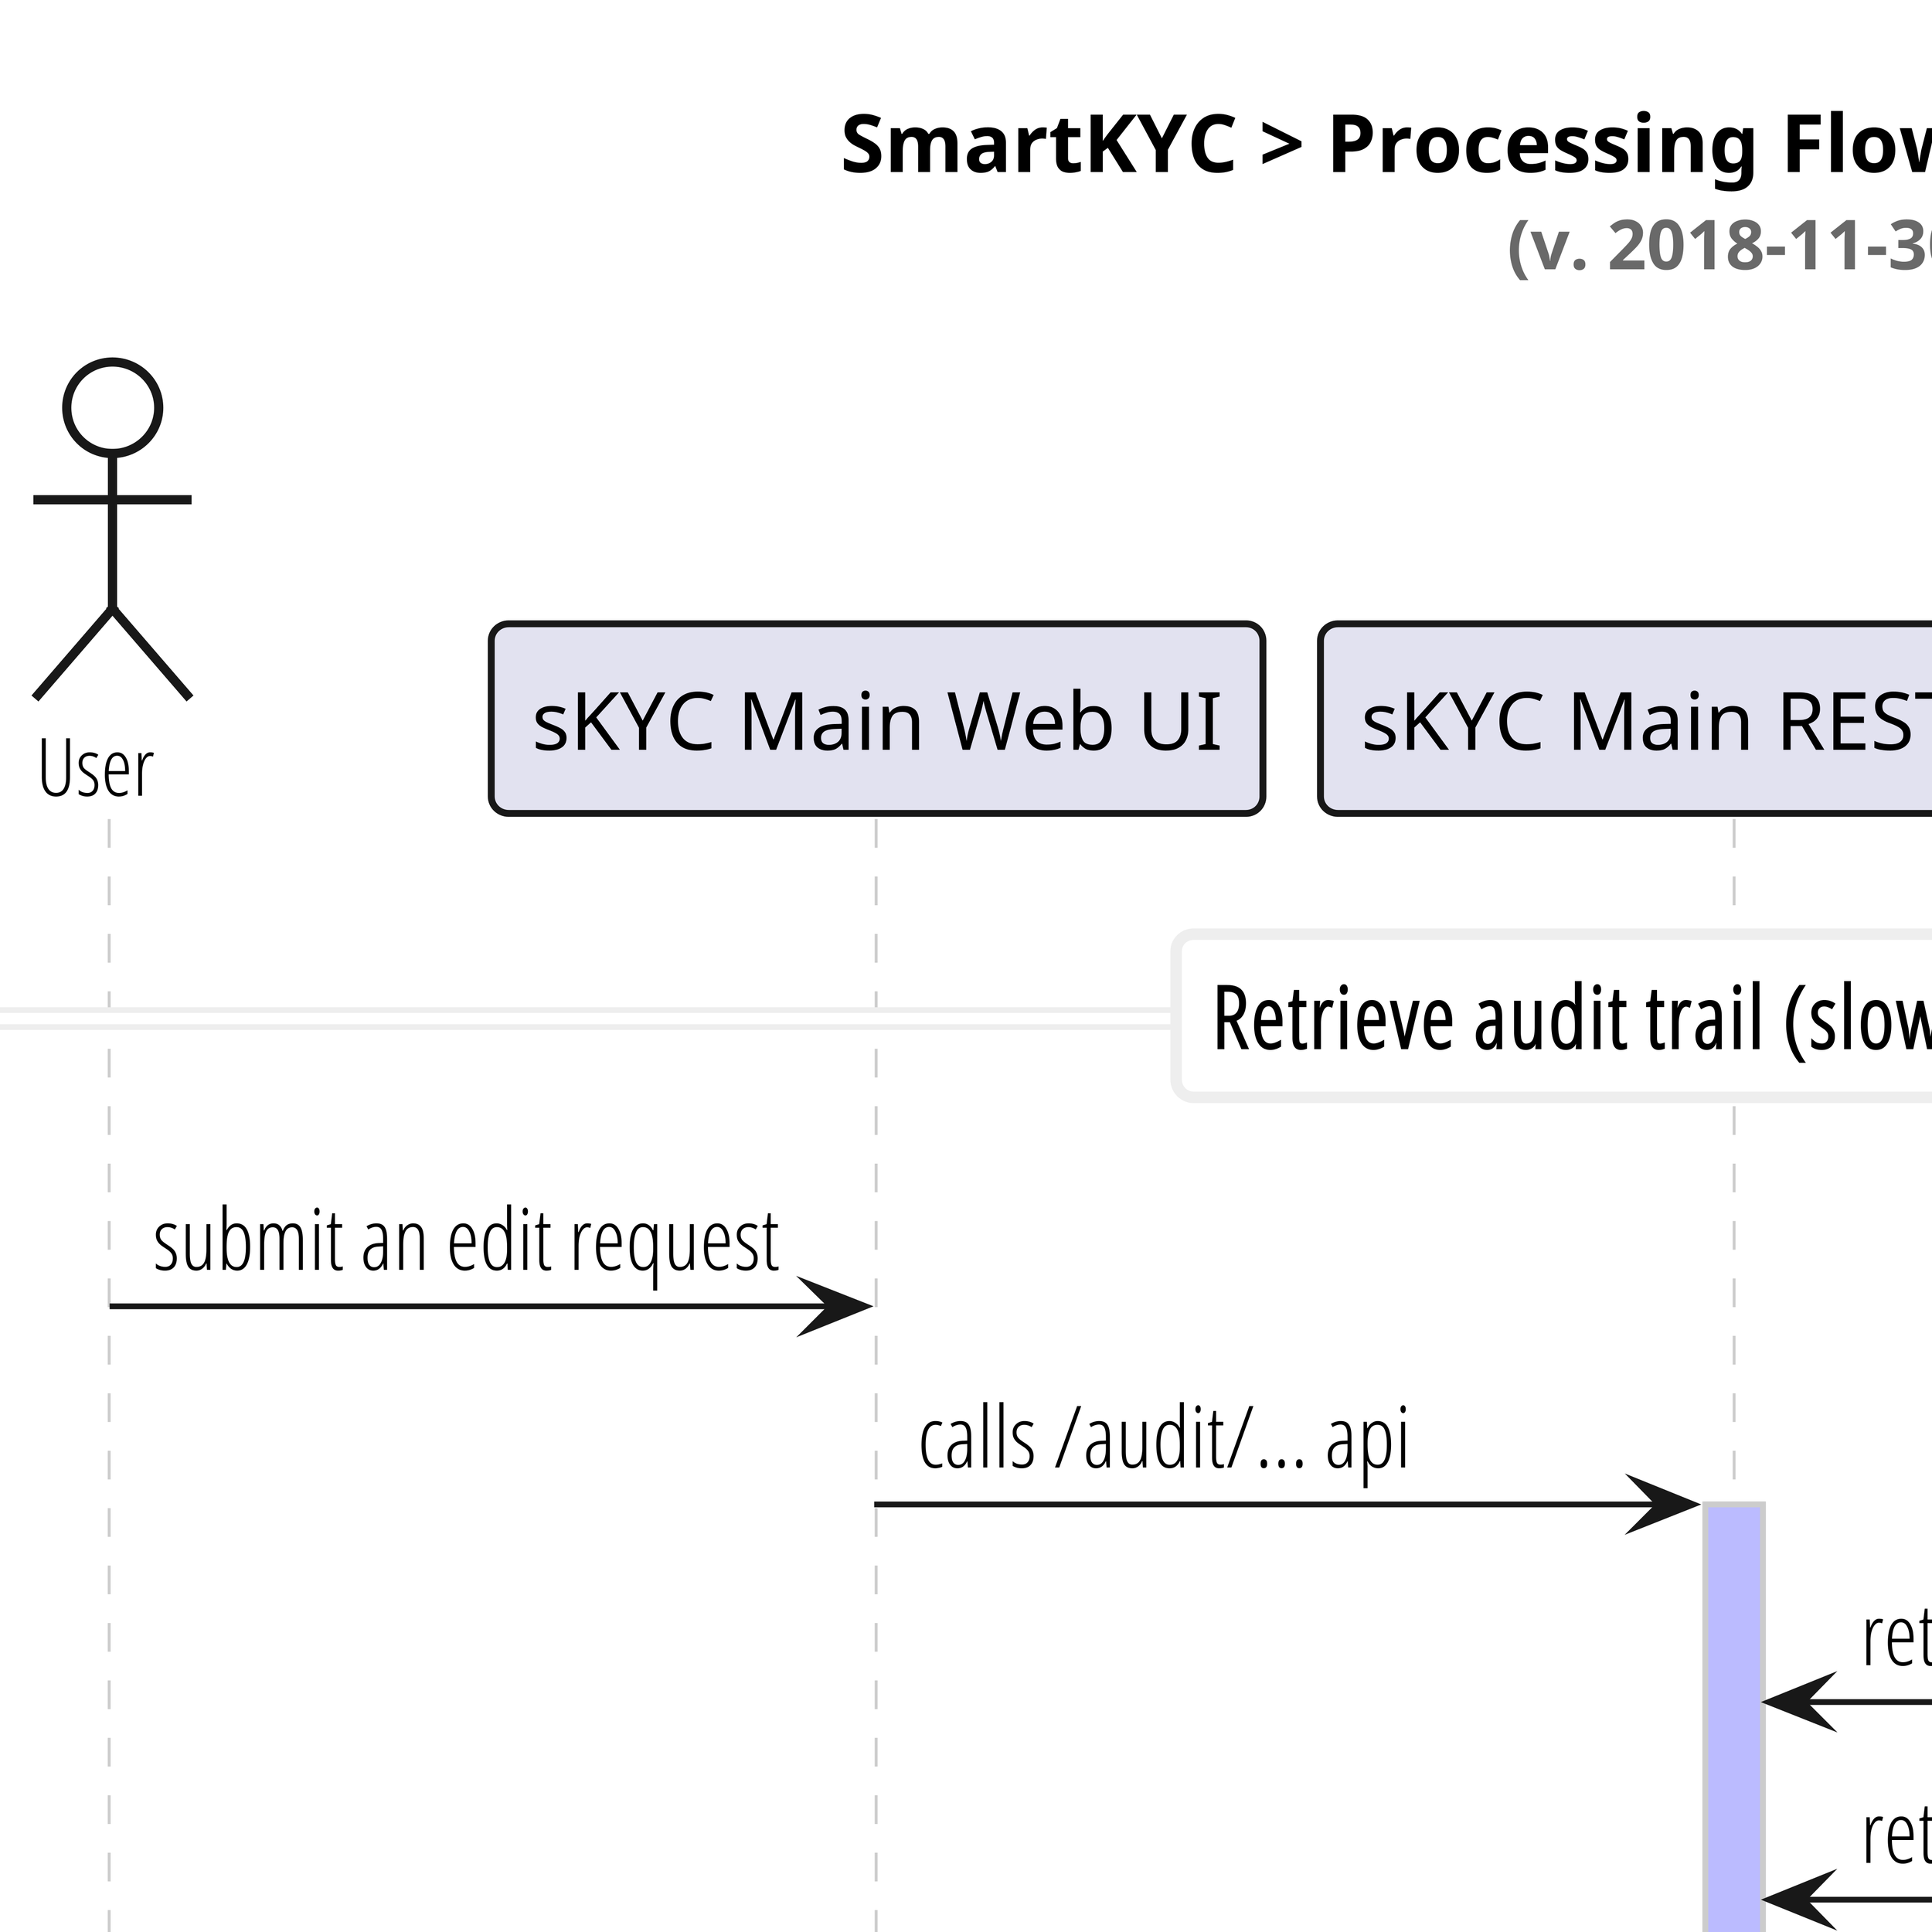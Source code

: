 @startuml

skinparam dpi 600
scale 1200*1800

skinparam roundCorner 6
skinparam shadowing false
skinparam interface {
  backgroundColor WhiteSmoke
}
skinparam actor {
  FontName Open Sans Condensed Light
  FontSize 14
}
skinparam arrow {
  FontName Open Sans Condensed Light
  FontSize 15
}
skinparam note {
  FontName Open Sans Condensed Light
  FontSize 13
  BorderColor #bbb
}
skinparam footer {
  FontName Open Sans Condensed Light
  FontSize 14
  FontColor DimGrey
}
skinparam sequence {
  actorBorderThickness 1.6
  participantBorderThickness 1.2
  LifeLineBorderColor #ccc
  ParticipantFontName Avenir Next Condensed
  DividerBorderColor #eee
  DividerBackgroundColor #fff
  DividerFontName Open Sans Condensed Light
  DividerFontSize 15
  DividerFontStyle Light
  TitleFontName Open Sans Condensed Light
  TitleFontStyle Light
  TitleFontSize 17
}

actor "User" as user #fff
participant "sKYC Main Web UI" as ui
participant "sKYC Main REST API" as api
database "CouchDB" as couch #fff
database "Oracle DB" as oracle #fff

title
SmartKYC > Processing Flow: Call to Audit Api
<font color="DimGrey" size="12">(v. 2018-11-30)</font>
endtitle

== <b>Retrieve audit trail (slow response)</b> ==

user -> ui: submit an edit request
ui -> api: calls /audit/... api
activate api #BBBBFF
couch <->  api: retrieve database data (optional)
oracle <->  api: retrieve database data (optional)
api --> ui: api call ACK
deactivate api
ui --> user: update the view

|||

footer

endfooter

@endumlwho